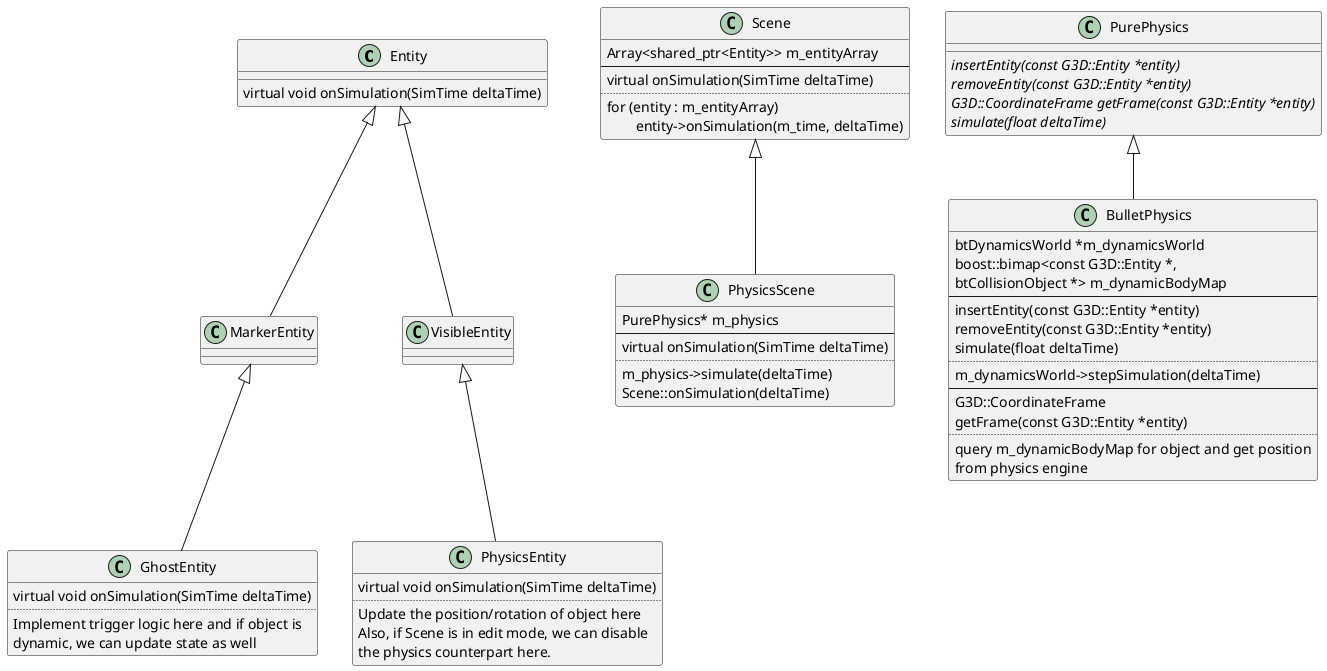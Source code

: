 @startuml

class Entity {
    virtual void onSimulation(SimTime deltaTime)
}

Entity <|-- MarkerEntity 

Entity <|-- VisibleEntity

class GhostEntity {
    virtual void onSimulation(SimTime deltaTime)
    ..
    Implement trigger logic here and if object is
    dynamic, we can update state as well
}

class PhysicsEntity {
    virtual void onSimulation(SimTime deltaTime)
    ..
    Update the position/rotation of object here
    Also, if Scene is in edit mode, we can disable
    the physics counterpart here.
}

MarkerEntity <|-- GhostEntity
VisibleEntity <|-- PhysicsEntity

class Scene {
    Array<shared_ptr<Entity>> m_entityArray
    --
    virtual onSimulation(SimTime deltaTime)
    ..
    for (entity : m_entityArray)
    \tentity->onSimulation(m_time, deltaTime)
}

class PhysicsScene {
    PurePhysics* m_physics
    --
    virtual onSimulation(SimTime deltaTime)
    ..
    m_physics->simulate(deltaTime)
    Scene::onSimulation(deltaTime)
}
class PurePhysics {
    {abstract} insertEntity(const G3D::Entity *entity)
    {abstract} removeEntity(const G3D::Entity *entity)
    {abstract} G3D::CoordinateFrame getFrame(const G3D::Entity *entity)
    {abstract} simulate(float deltaTime)
}
class BulletPhysics {
    btDynamicsWorld *m_dynamicsWorld
    boost::bimap<const G3D::Entity *, 
                 btCollisionObject *> m_dynamicBodyMap
    --
    insertEntity(const G3D::Entity *entity)
    removeEntity(const G3D::Entity *entity)
    simulate(float deltaTime)
    ..
    m_dynamicsWorld->stepSimulation(deltaTime)
    --
    G3D::CoordinateFrame 
    getFrame(const G3D::Entity *entity)
    ..
    query m_dynamicBodyMap for object and get position
    from physics engine
}

Scene <|-- PhysicsScene
PurePhysics <|-- BulletPhysics
      
@enduml
